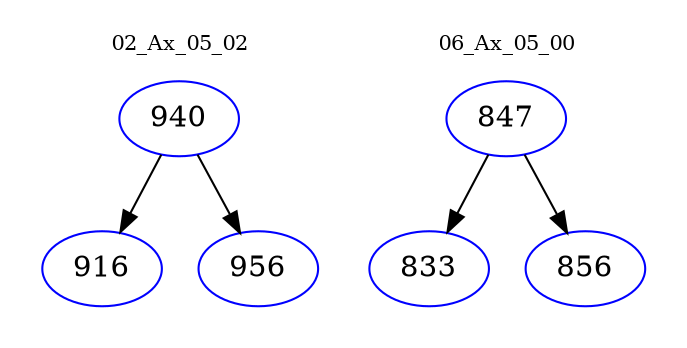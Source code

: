 digraph{
subgraph cluster_0 {
color = white
label = "02_Ax_05_02";
fontsize=10;
T0_940 [label="940", color="blue"]
T0_940 -> T0_916 [color="black"]
T0_916 [label="916", color="blue"]
T0_940 -> T0_956 [color="black"]
T0_956 [label="956", color="blue"]
}
subgraph cluster_1 {
color = white
label = "06_Ax_05_00";
fontsize=10;
T1_847 [label="847", color="blue"]
T1_847 -> T1_833 [color="black"]
T1_833 [label="833", color="blue"]
T1_847 -> T1_856 [color="black"]
T1_856 [label="856", color="blue"]
}
}
